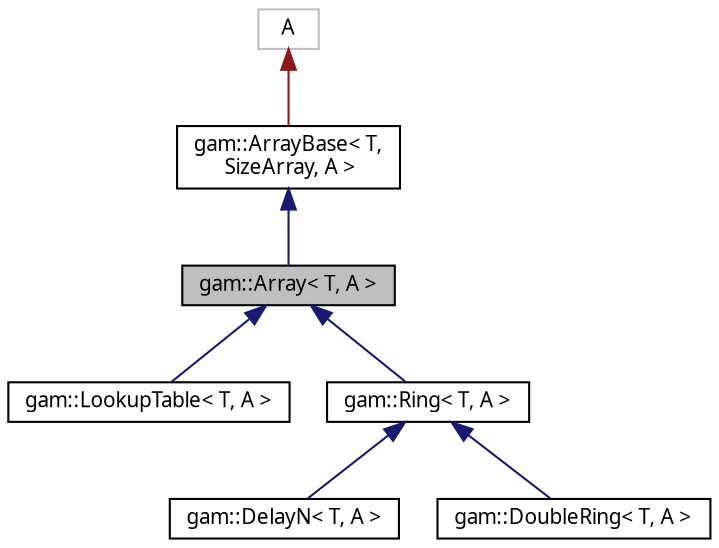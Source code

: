 digraph "gam::Array&lt; T, A &gt;"
{
 // LATEX_PDF_SIZE
  bgcolor="transparent";
  edge [fontname="FreeSans.ttf",fontsize="10",labelfontname="FreeSans.ttf",labelfontsize="10"];
  node [fontname="FreeSans.ttf",fontsize="10",shape=record];
  Node1 [label="gam::Array\< T, A \>",height=0.2,width=0.4,color="black", fillcolor="grey75", style="filled", fontcolor="black",tooltip="Resizable array."];
  Node2 -> Node1 [dir="back",color="midnightblue",fontsize="10",style="solid",fontname="FreeSans.ttf"];
  Node2 [label="gam::ArrayBase\< T,\l SizeArray, A \>",height=0.2,width=0.4,color="black",URL="$classgam_1_1_array_base.html",tooltip=" "];
  Node3 -> Node2 [dir="back",color="firebrick4",fontsize="10",style="solid",fontname="FreeSans.ttf"];
  Node3 [label="A",height=0.2,width=0.4,color="grey75",tooltip=" "];
  Node1 -> Node4 [dir="back",color="midnightblue",fontsize="10",style="solid",fontname="FreeSans.ttf"];
  Node4 [label="gam::LookupTable\< T, A \>",height=0.2,width=0.4,color="black",URL="$classgam_1_1_lookup_table.html",tooltip="Maps value in unit interval to a tabulated function."];
  Node1 -> Node5 [dir="back",color="midnightblue",fontsize="10",style="solid",fontname="FreeSans.ttf"];
  Node5 [label="gam::Ring\< T, A \>",height=0.2,width=0.4,color="black",URL="$classgam_1_1_ring.html",tooltip="Ring buffer."];
  Node5 -> Node6 [dir="back",color="midnightblue",fontsize="10",style="solid",fontname="FreeSans.ttf"];
  Node6 [label="gam::DelayN\< T, A \>",height=0.2,width=0.4,color="black",URL="$structgam_1_1_delay_n.html",tooltip="N-element delay."];
  Node5 -> Node7 [dir="back",color="midnightblue",fontsize="10",style="solid",fontname="FreeSans.ttf"];
  Node7 [label="gam::DoubleRing\< T, A \>",height=0.2,width=0.4,color="black",URL="$classgam_1_1_double_ring.html",tooltip="Double buffered ring-buffer."];
}
